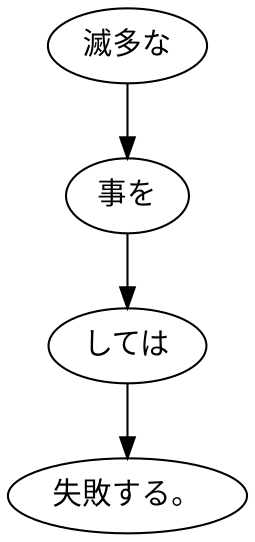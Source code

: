 digraph graph8040 {
	node0 [label="滅多な"];
	node1 [label="事を"];
	node2 [label="しては"];
	node3 [label="失敗する。"];
	node0 -> node1;
	node1 -> node2;
	node2 -> node3;
}
